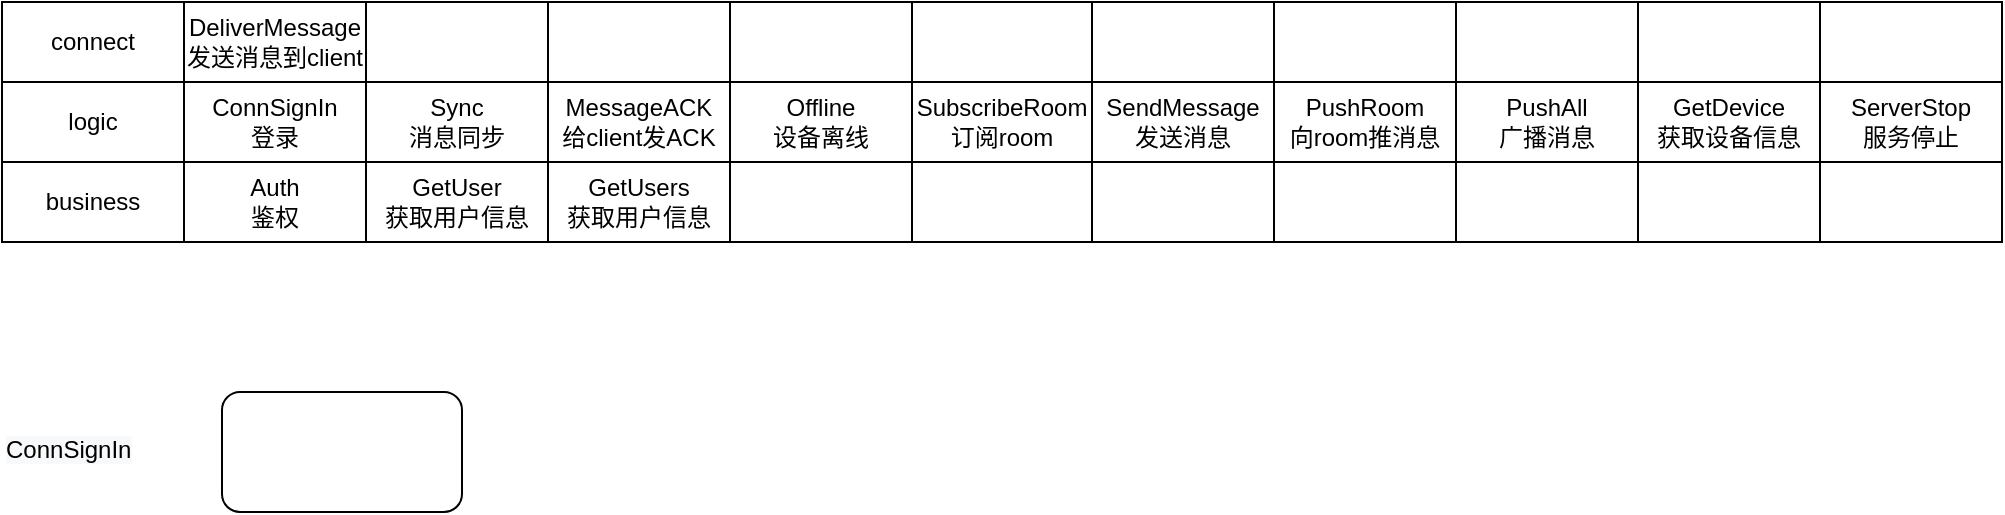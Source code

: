 <mxfile version="16.0.0" type="device"><diagram id="aYOFUYA7yORleo61Kn_x" name="第 1 页"><mxGraphModel dx="2062" dy="1240" grid="1" gridSize="10" guides="1" tooltips="1" connect="1" arrows="1" fold="1" page="1" pageScale="1" pageWidth="827" pageHeight="1169" math="0" shadow="0"><root><mxCell id="0"/><mxCell id="1" parent="0"/><mxCell id="36fTXa0X5EHxZP9tnxD6-198" value="" style="shape=table;startSize=0;container=1;collapsible=0;childLayout=tableLayout;align=center;fontColor=default;html=1;" vertex="1" parent="1"><mxGeometry x="40" y="40" width="1000" height="120" as="geometry"/></mxCell><mxCell id="36fTXa0X5EHxZP9tnxD6-199" value="" style="shape=partialRectangle;collapsible=0;dropTarget=0;pointerEvents=0;fillColor=none;top=0;left=0;bottom=0;right=0;points=[[0,0.5],[1,0.5]];portConstraint=eastwest;align=center;fontColor=default;html=1;" vertex="1" parent="36fTXa0X5EHxZP9tnxD6-198"><mxGeometry width="1000" height="40" as="geometry"/></mxCell><mxCell id="36fTXa0X5EHxZP9tnxD6-200" value="connect" style="shape=partialRectangle;whiteSpace=wrap;connectable=0;overflow=hidden;fillColor=none;top=0;left=0;bottom=0;right=0;pointerEvents=1;align=center;fontColor=default;html=1;" vertex="1" parent="36fTXa0X5EHxZP9tnxD6-199"><mxGeometry width="91" height="40" as="geometry"><mxRectangle width="91" height="40" as="alternateBounds"/></mxGeometry></mxCell><mxCell id="36fTXa0X5EHxZP9tnxD6-201" value="DeliverMessage&lt;br&gt;发送消息到client" style="shape=partialRectangle;whiteSpace=wrap;connectable=0;overflow=hidden;fillColor=none;top=0;left=0;bottom=0;right=0;pointerEvents=1;align=center;fontColor=default;html=1;" vertex="1" parent="36fTXa0X5EHxZP9tnxD6-199"><mxGeometry x="91" width="91" height="40" as="geometry"><mxRectangle width="91" height="40" as="alternateBounds"/></mxGeometry></mxCell><mxCell id="36fTXa0X5EHxZP9tnxD6-202" value="" style="shape=partialRectangle;whiteSpace=wrap;connectable=0;overflow=hidden;fillColor=none;top=0;left=0;bottom=0;right=0;pointerEvents=1;align=center;fontColor=default;html=1;" vertex="1" parent="36fTXa0X5EHxZP9tnxD6-199"><mxGeometry x="182" width="91" height="40" as="geometry"><mxRectangle width="91" height="40" as="alternateBounds"/></mxGeometry></mxCell><mxCell id="36fTXa0X5EHxZP9tnxD6-203" value="" style="shape=partialRectangle;whiteSpace=wrap;connectable=0;overflow=hidden;fillColor=none;top=0;left=0;bottom=0;right=0;pointerEvents=1;align=center;fontColor=default;html=1;" vertex="1" parent="36fTXa0X5EHxZP9tnxD6-199"><mxGeometry x="273" width="91" height="40" as="geometry"><mxRectangle width="91" height="40" as="alternateBounds"/></mxGeometry></mxCell><mxCell id="36fTXa0X5EHxZP9tnxD6-204" value="" style="shape=partialRectangle;whiteSpace=wrap;connectable=0;overflow=hidden;fillColor=none;top=0;left=0;bottom=0;right=0;pointerEvents=1;align=center;fontColor=default;html=1;" vertex="1" parent="36fTXa0X5EHxZP9tnxD6-199"><mxGeometry x="364" width="91" height="40" as="geometry"><mxRectangle width="91" height="40" as="alternateBounds"/></mxGeometry></mxCell><mxCell id="36fTXa0X5EHxZP9tnxD6-205" value="" style="shape=partialRectangle;whiteSpace=wrap;connectable=0;overflow=hidden;fillColor=none;top=0;left=0;bottom=0;right=0;pointerEvents=1;align=center;fontColor=default;html=1;" vertex="1" parent="36fTXa0X5EHxZP9tnxD6-199"><mxGeometry x="455" width="90" height="40" as="geometry"><mxRectangle width="90" height="40" as="alternateBounds"/></mxGeometry></mxCell><mxCell id="36fTXa0X5EHxZP9tnxD6-206" value="" style="shape=partialRectangle;whiteSpace=wrap;connectable=0;overflow=hidden;fillColor=none;top=0;left=0;bottom=0;right=0;pointerEvents=1;align=center;fontColor=default;html=1;" vertex="1" parent="36fTXa0X5EHxZP9tnxD6-199"><mxGeometry x="545" width="91" height="40" as="geometry"><mxRectangle width="91" height="40" as="alternateBounds"/></mxGeometry></mxCell><mxCell id="36fTXa0X5EHxZP9tnxD6-207" value="" style="shape=partialRectangle;whiteSpace=wrap;connectable=0;overflow=hidden;fillColor=none;top=0;left=0;bottom=0;right=0;pointerEvents=1;align=center;fontColor=default;html=1;" vertex="1" parent="36fTXa0X5EHxZP9tnxD6-199"><mxGeometry x="636" width="91" height="40" as="geometry"><mxRectangle width="91" height="40" as="alternateBounds"/></mxGeometry></mxCell><mxCell id="36fTXa0X5EHxZP9tnxD6-208" value="" style="shape=partialRectangle;whiteSpace=wrap;connectable=0;overflow=hidden;fillColor=none;top=0;left=0;bottom=0;right=0;pointerEvents=1;align=center;fontColor=default;html=1;" vertex="1" parent="36fTXa0X5EHxZP9tnxD6-199"><mxGeometry x="727" width="91" height="40" as="geometry"><mxRectangle width="91" height="40" as="alternateBounds"/></mxGeometry></mxCell><mxCell id="36fTXa0X5EHxZP9tnxD6-209" value="" style="shape=partialRectangle;whiteSpace=wrap;connectable=0;overflow=hidden;fillColor=none;top=0;left=0;bottom=0;right=0;pointerEvents=1;align=center;fontColor=default;html=1;" vertex="1" parent="36fTXa0X5EHxZP9tnxD6-199"><mxGeometry x="818" width="91" height="40" as="geometry"><mxRectangle width="91" height="40" as="alternateBounds"/></mxGeometry></mxCell><mxCell id="36fTXa0X5EHxZP9tnxD6-210" value="" style="shape=partialRectangle;whiteSpace=wrap;connectable=0;overflow=hidden;fillColor=none;top=0;left=0;bottom=0;right=0;pointerEvents=1;align=center;fontColor=default;html=1;" vertex="1" parent="36fTXa0X5EHxZP9tnxD6-199"><mxGeometry x="909" width="91" height="40" as="geometry"><mxRectangle width="91" height="40" as="alternateBounds"/></mxGeometry></mxCell><mxCell id="36fTXa0X5EHxZP9tnxD6-213" value="" style="shape=partialRectangle;collapsible=0;dropTarget=0;pointerEvents=0;fillColor=none;top=0;left=0;bottom=0;right=0;points=[[0,0.5],[1,0.5]];portConstraint=eastwest;align=center;fontColor=default;html=1;" vertex="1" parent="36fTXa0X5EHxZP9tnxD6-198"><mxGeometry y="40" width="1000" height="40" as="geometry"/></mxCell><mxCell id="36fTXa0X5EHxZP9tnxD6-214" value="logic" style="shape=partialRectangle;whiteSpace=wrap;connectable=0;overflow=hidden;fillColor=none;top=0;left=0;bottom=0;right=0;pointerEvents=1;align=center;fontColor=default;html=1;" vertex="1" parent="36fTXa0X5EHxZP9tnxD6-213"><mxGeometry width="91" height="40" as="geometry"><mxRectangle width="91" height="40" as="alternateBounds"/></mxGeometry></mxCell><mxCell id="36fTXa0X5EHxZP9tnxD6-215" value="ConnSignIn&lt;br&gt;登录" style="shape=partialRectangle;whiteSpace=wrap;connectable=0;overflow=hidden;fillColor=none;top=0;left=0;bottom=0;right=0;pointerEvents=1;align=center;fontColor=default;html=1;" vertex="1" parent="36fTXa0X5EHxZP9tnxD6-213"><mxGeometry x="91" width="91" height="40" as="geometry"><mxRectangle width="91" height="40" as="alternateBounds"/></mxGeometry></mxCell><mxCell id="36fTXa0X5EHxZP9tnxD6-216" value="Sync&lt;br&gt;消息同步" style="shape=partialRectangle;whiteSpace=wrap;connectable=0;overflow=hidden;fillColor=none;top=0;left=0;bottom=0;right=0;pointerEvents=1;align=center;fontColor=default;html=1;" vertex="1" parent="36fTXa0X5EHxZP9tnxD6-213"><mxGeometry x="182" width="91" height="40" as="geometry"><mxRectangle width="91" height="40" as="alternateBounds"/></mxGeometry></mxCell><mxCell id="36fTXa0X5EHxZP9tnxD6-217" value="MessageACK&lt;br&gt;给client发ACK" style="shape=partialRectangle;whiteSpace=wrap;connectable=0;overflow=hidden;fillColor=none;top=0;left=0;bottom=0;right=0;pointerEvents=1;align=center;fontColor=default;html=1;" vertex="1" parent="36fTXa0X5EHxZP9tnxD6-213"><mxGeometry x="273" width="91" height="40" as="geometry"><mxRectangle width="91" height="40" as="alternateBounds"/></mxGeometry></mxCell><mxCell id="36fTXa0X5EHxZP9tnxD6-218" value="Offline&lt;br&gt;设备离线" style="shape=partialRectangle;whiteSpace=wrap;connectable=0;overflow=hidden;fillColor=none;top=0;left=0;bottom=0;right=0;pointerEvents=1;align=center;fontColor=default;html=1;" vertex="1" parent="36fTXa0X5EHxZP9tnxD6-213"><mxGeometry x="364" width="91" height="40" as="geometry"><mxRectangle width="91" height="40" as="alternateBounds"/></mxGeometry></mxCell><mxCell id="36fTXa0X5EHxZP9tnxD6-219" value="SubscribeRoom&lt;br&gt;订阅room" style="shape=partialRectangle;whiteSpace=wrap;connectable=0;overflow=hidden;fillColor=none;top=0;left=0;bottom=0;right=0;pointerEvents=1;align=center;fontColor=default;html=1;" vertex="1" parent="36fTXa0X5EHxZP9tnxD6-213"><mxGeometry x="455" width="90" height="40" as="geometry"><mxRectangle width="90" height="40" as="alternateBounds"/></mxGeometry></mxCell><mxCell id="36fTXa0X5EHxZP9tnxD6-220" value="SendMessage&lt;br&gt;发送消息" style="shape=partialRectangle;whiteSpace=wrap;connectable=0;overflow=hidden;fillColor=none;top=0;left=0;bottom=0;right=0;pointerEvents=1;align=center;fontColor=default;html=1;" vertex="1" parent="36fTXa0X5EHxZP9tnxD6-213"><mxGeometry x="545" width="91" height="40" as="geometry"><mxRectangle width="91" height="40" as="alternateBounds"/></mxGeometry></mxCell><mxCell id="36fTXa0X5EHxZP9tnxD6-221" value="PushRoom&lt;br&gt;向room推消息" style="shape=partialRectangle;whiteSpace=wrap;connectable=0;overflow=hidden;fillColor=none;top=0;left=0;bottom=0;right=0;pointerEvents=1;align=center;fontColor=default;html=1;" vertex="1" parent="36fTXa0X5EHxZP9tnxD6-213"><mxGeometry x="636" width="91" height="40" as="geometry"><mxRectangle width="91" height="40" as="alternateBounds"/></mxGeometry></mxCell><mxCell id="36fTXa0X5EHxZP9tnxD6-222" value="PushAll&lt;br&gt;广播消息" style="shape=partialRectangle;whiteSpace=wrap;connectable=0;overflow=hidden;fillColor=none;top=0;left=0;bottom=0;right=0;pointerEvents=1;align=center;fontColor=default;html=1;" vertex="1" parent="36fTXa0X5EHxZP9tnxD6-213"><mxGeometry x="727" width="91" height="40" as="geometry"><mxRectangle width="91" height="40" as="alternateBounds"/></mxGeometry></mxCell><mxCell id="36fTXa0X5EHxZP9tnxD6-223" value="GetDevice&lt;br&gt;获取设备信息" style="shape=partialRectangle;whiteSpace=wrap;connectable=0;overflow=hidden;fillColor=none;top=0;left=0;bottom=0;right=0;pointerEvents=1;align=center;fontColor=default;html=1;" vertex="1" parent="36fTXa0X5EHxZP9tnxD6-213"><mxGeometry x="818" width="91" height="40" as="geometry"><mxRectangle width="91" height="40" as="alternateBounds"/></mxGeometry></mxCell><mxCell id="36fTXa0X5EHxZP9tnxD6-224" value="ServerStop&lt;br&gt;服务停止" style="shape=partialRectangle;whiteSpace=wrap;connectable=0;overflow=hidden;fillColor=none;top=0;left=0;bottom=0;right=0;pointerEvents=1;align=center;fontColor=default;html=1;" vertex="1" parent="36fTXa0X5EHxZP9tnxD6-213"><mxGeometry x="909" width="91" height="40" as="geometry"><mxRectangle width="91" height="40" as="alternateBounds"/></mxGeometry></mxCell><mxCell id="36fTXa0X5EHxZP9tnxD6-227" value="" style="shape=partialRectangle;collapsible=0;dropTarget=0;pointerEvents=0;fillColor=none;top=0;left=0;bottom=0;right=0;points=[[0,0.5],[1,0.5]];portConstraint=eastwest;align=center;fontColor=default;html=1;" vertex="1" parent="36fTXa0X5EHxZP9tnxD6-198"><mxGeometry y="80" width="1000" height="40" as="geometry"/></mxCell><mxCell id="36fTXa0X5EHxZP9tnxD6-228" value="business" style="shape=partialRectangle;whiteSpace=wrap;connectable=0;overflow=hidden;fillColor=none;top=0;left=0;bottom=0;right=0;pointerEvents=1;align=center;fontColor=default;html=1;" vertex="1" parent="36fTXa0X5EHxZP9tnxD6-227"><mxGeometry width="91" height="40" as="geometry"><mxRectangle width="91" height="40" as="alternateBounds"/></mxGeometry></mxCell><mxCell id="36fTXa0X5EHxZP9tnxD6-229" value="Auth&lt;br&gt;鉴权" style="shape=partialRectangle;whiteSpace=wrap;connectable=0;overflow=hidden;fillColor=none;top=0;left=0;bottom=0;right=0;pointerEvents=1;align=center;fontColor=default;html=1;" vertex="1" parent="36fTXa0X5EHxZP9tnxD6-227"><mxGeometry x="91" width="91" height="40" as="geometry"><mxRectangle width="91" height="40" as="alternateBounds"/></mxGeometry></mxCell><mxCell id="36fTXa0X5EHxZP9tnxD6-230" value="GetUser&lt;br&gt;获取用户信息" style="shape=partialRectangle;whiteSpace=wrap;connectable=0;overflow=hidden;fillColor=none;top=0;left=0;bottom=0;right=0;pointerEvents=1;align=center;fontColor=default;html=1;" vertex="1" parent="36fTXa0X5EHxZP9tnxD6-227"><mxGeometry x="182" width="91" height="40" as="geometry"><mxRectangle width="91" height="40" as="alternateBounds"/></mxGeometry></mxCell><mxCell id="36fTXa0X5EHxZP9tnxD6-231" value="GetUsers&lt;br&gt;获取用户信息" style="shape=partialRectangle;whiteSpace=wrap;connectable=0;overflow=hidden;fillColor=none;top=0;left=0;bottom=0;right=0;pointerEvents=1;align=center;fontColor=default;html=1;" vertex="1" parent="36fTXa0X5EHxZP9tnxD6-227"><mxGeometry x="273" width="91" height="40" as="geometry"><mxRectangle width="91" height="40" as="alternateBounds"/></mxGeometry></mxCell><mxCell id="36fTXa0X5EHxZP9tnxD6-232" value="" style="shape=partialRectangle;whiteSpace=wrap;connectable=0;overflow=hidden;fillColor=none;top=0;left=0;bottom=0;right=0;pointerEvents=1;align=center;fontColor=default;html=1;" vertex="1" parent="36fTXa0X5EHxZP9tnxD6-227"><mxGeometry x="364" width="91" height="40" as="geometry"><mxRectangle width="91" height="40" as="alternateBounds"/></mxGeometry></mxCell><mxCell id="36fTXa0X5EHxZP9tnxD6-233" value="" style="shape=partialRectangle;whiteSpace=wrap;connectable=0;overflow=hidden;fillColor=none;top=0;left=0;bottom=0;right=0;pointerEvents=1;align=center;fontColor=default;html=1;" vertex="1" parent="36fTXa0X5EHxZP9tnxD6-227"><mxGeometry x="455" width="90" height="40" as="geometry"><mxRectangle width="90" height="40" as="alternateBounds"/></mxGeometry></mxCell><mxCell id="36fTXa0X5EHxZP9tnxD6-234" value="" style="shape=partialRectangle;whiteSpace=wrap;connectable=0;overflow=hidden;fillColor=none;top=0;left=0;bottom=0;right=0;pointerEvents=1;align=center;fontColor=default;html=1;" vertex="1" parent="36fTXa0X5EHxZP9tnxD6-227"><mxGeometry x="545" width="91" height="40" as="geometry"><mxRectangle width="91" height="40" as="alternateBounds"/></mxGeometry></mxCell><mxCell id="36fTXa0X5EHxZP9tnxD6-235" value="" style="shape=partialRectangle;whiteSpace=wrap;connectable=0;overflow=hidden;fillColor=none;top=0;left=0;bottom=0;right=0;pointerEvents=1;align=center;fontColor=default;html=1;" vertex="1" parent="36fTXa0X5EHxZP9tnxD6-227"><mxGeometry x="636" width="91" height="40" as="geometry"><mxRectangle width="91" height="40" as="alternateBounds"/></mxGeometry></mxCell><mxCell id="36fTXa0X5EHxZP9tnxD6-236" value="" style="shape=partialRectangle;whiteSpace=wrap;connectable=0;overflow=hidden;fillColor=none;top=0;left=0;bottom=0;right=0;pointerEvents=1;align=center;fontColor=default;html=1;" vertex="1" parent="36fTXa0X5EHxZP9tnxD6-227"><mxGeometry x="727" width="91" height="40" as="geometry"><mxRectangle width="91" height="40" as="alternateBounds"/></mxGeometry></mxCell><mxCell id="36fTXa0X5EHxZP9tnxD6-237" value="" style="shape=partialRectangle;whiteSpace=wrap;connectable=0;overflow=hidden;fillColor=none;top=0;left=0;bottom=0;right=0;pointerEvents=1;align=center;fontColor=default;html=1;" vertex="1" parent="36fTXa0X5EHxZP9tnxD6-227"><mxGeometry x="818" width="91" height="40" as="geometry"><mxRectangle width="91" height="40" as="alternateBounds"/></mxGeometry></mxCell><mxCell id="36fTXa0X5EHxZP9tnxD6-238" value="" style="shape=partialRectangle;whiteSpace=wrap;connectable=0;overflow=hidden;fillColor=none;top=0;left=0;bottom=0;right=0;pointerEvents=1;align=center;fontColor=default;html=1;" vertex="1" parent="36fTXa0X5EHxZP9tnxD6-227"><mxGeometry x="909" width="91" height="40" as="geometry"><mxRectangle width="91" height="40" as="alternateBounds"/></mxGeometry></mxCell><mxCell id="36fTXa0X5EHxZP9tnxD6-243" value="&lt;span style=&quot;color: rgb(0, 0, 0); font-family: helvetica; font-size: 12px; font-style: normal; font-weight: 400; letter-spacing: normal; text-align: center; text-indent: 0px; text-transform: none; word-spacing: 0px; background-color: rgb(248, 249, 250); display: inline; float: none;&quot;&gt;ConnSignIn&lt;/span&gt;" style="text;whiteSpace=wrap;html=1;fontColor=default;" vertex="1" parent="1"><mxGeometry x="40" y="250" width="90" height="30" as="geometry"/></mxCell><mxCell id="36fTXa0X5EHxZP9tnxD6-245" value="" style="rounded=1;whiteSpace=wrap;html=1;fontColor=default;" vertex="1" parent="1"><mxGeometry x="150" y="235" width="120" height="60" as="geometry"/></mxCell></root></mxGraphModel></diagram></mxfile>